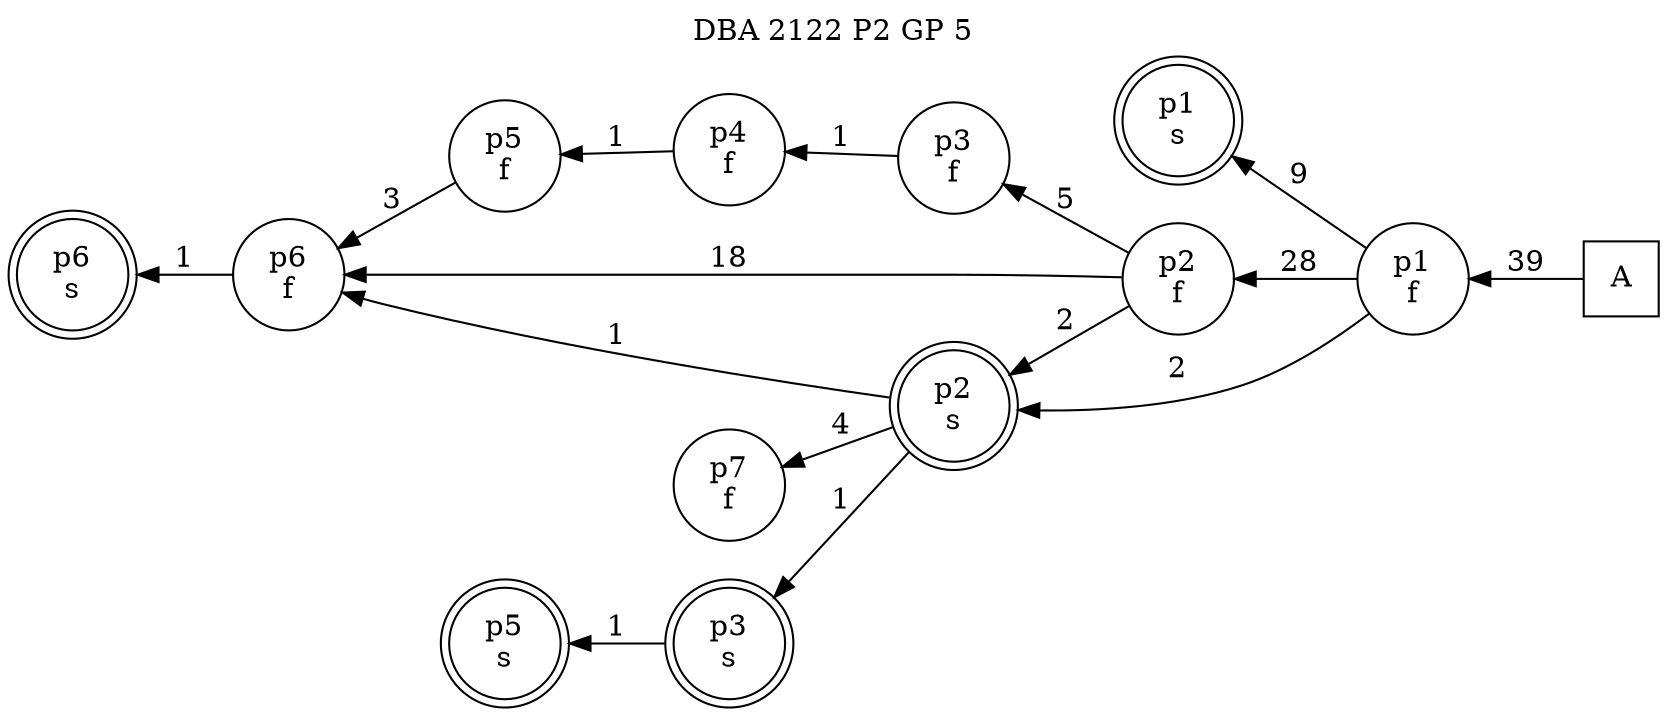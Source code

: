 digraph DBA_2122_P2_GP_5_GOOD {
labelloc="tl"
label= " DBA 2122 P2 GP 5 "
rankdir="RL";
"A" [shape="square" label="A"]
"p1_f" [shape="circle" label="p1
f"]
"p1_s" [shape="doublecircle" label="p1
s"]
"p2_f" [shape="circle" label="p2
f"]
"p3_f" [shape="circle" label="p3
f"]
"p4_f" [shape="circle" label="p4
f"]
"p5_f" [shape="circle" label="p5
f"]
"p6_f" [shape="circle" label="p6
f"]
"p6_s" [shape="doublecircle" label="p6
s"]
"p2_s" [shape="doublecircle" label="p2
s"]
"p7_f" [shape="circle" label="p7
f"]
"p3_s" [shape="doublecircle" label="p3
s"]
"p5_s" [shape="doublecircle" label="p5
s"]
"A" -> "p1_f" [ label=39]
"p1_f" -> "p1_s" [ label=9]
"p1_f" -> "p2_f" [ label=28]
"p1_f" -> "p2_s" [ label=2]
"p2_f" -> "p3_f" [ label=5]
"p2_f" -> "p6_f" [ label=18]
"p2_f" -> "p2_s" [ label=2]
"p3_f" -> "p4_f" [ label=1]
"p4_f" -> "p5_f" [ label=1]
"p5_f" -> "p6_f" [ label=3]
"p6_f" -> "p6_s" [ label=1]
"p2_s" -> "p6_f" [ label=1]
"p2_s" -> "p7_f" [ label=4]
"p2_s" -> "p3_s" [ label=1]
"p3_s" -> "p5_s" [ label=1]
}
